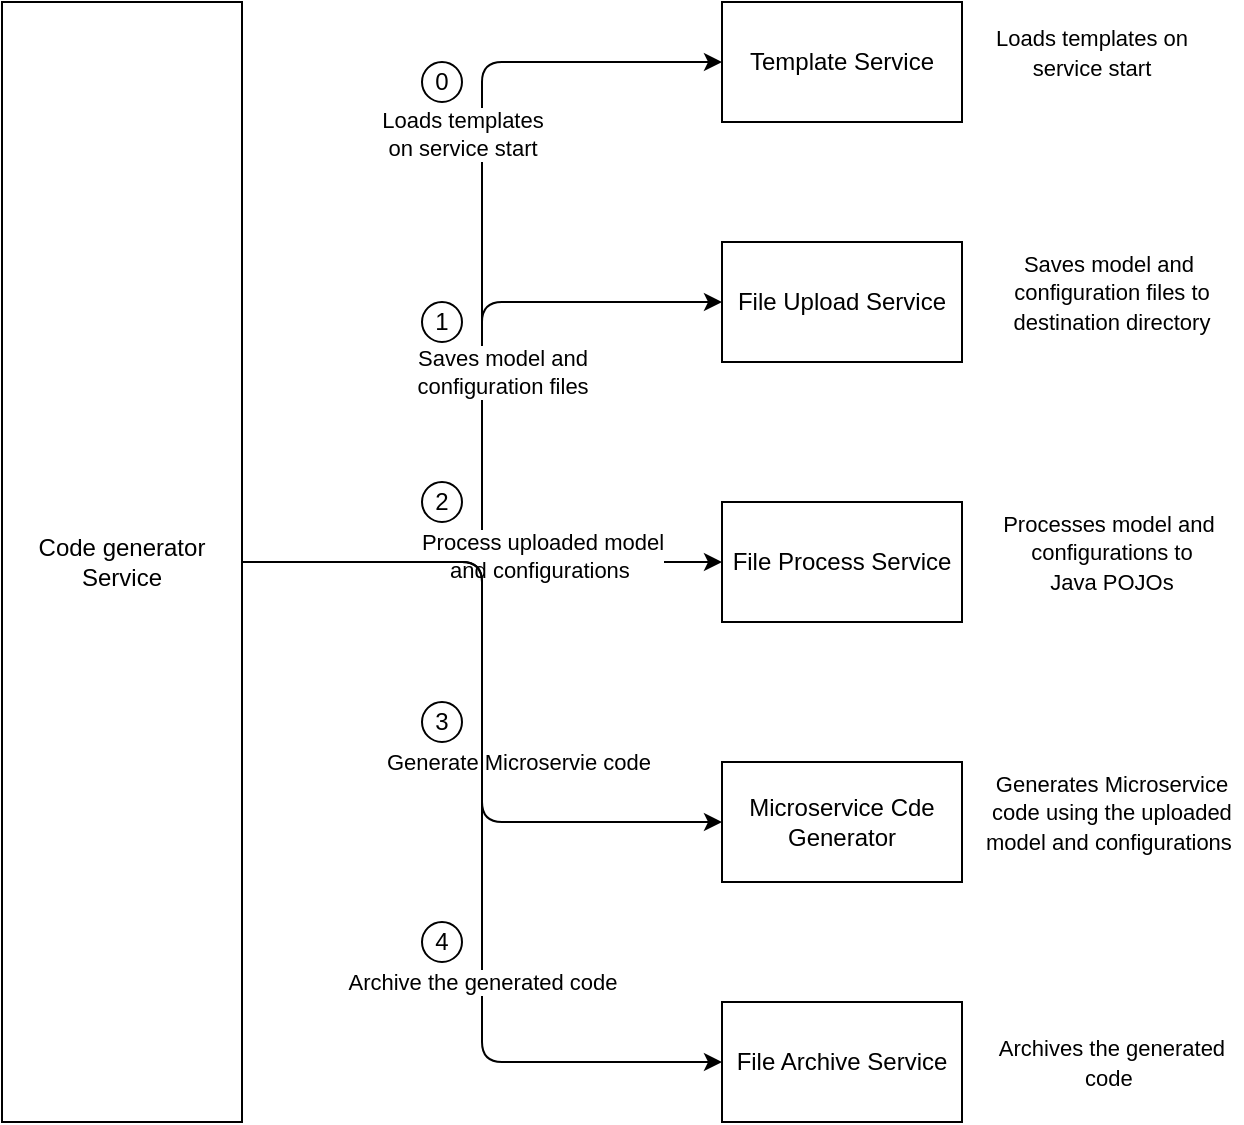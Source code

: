 <mxfile version="13.9.5" type="device" pages="3"><diagram id="E4--PiYjIB16k7kTZQWF" name="Page-1"><mxGraphModel dx="1026" dy="516" grid="1" gridSize="10" guides="1" tooltips="1" connect="1" arrows="1" fold="1" page="1" pageScale="1" pageWidth="827" pageHeight="1169" math="0" shadow="0"><root><mxCell id="0"/><mxCell id="1" parent="0"/><mxCell id="iiLcUCkGVRRyWVFfYmud-1" value="Code generator Service" style="rounded=0;whiteSpace=wrap;html=1;" parent="1" vertex="1"><mxGeometry x="160" y="40" width="120" height="560" as="geometry"/></mxCell><mxCell id="-5IwFY_YhByTWlY7TVXb-1" value="Template Service" style="rounded=0;whiteSpace=wrap;html=1;" vertex="1" parent="1"><mxGeometry x="520" y="40" width="120" height="60" as="geometry"/></mxCell><mxCell id="-5IwFY_YhByTWlY7TVXb-2" value="File Upload Service" style="rounded=0;whiteSpace=wrap;html=1;" vertex="1" parent="1"><mxGeometry x="520" y="160" width="120" height="60" as="geometry"/></mxCell><mxCell id="-5IwFY_YhByTWlY7TVXb-3" value="File Process Service" style="rounded=0;whiteSpace=wrap;html=1;" vertex="1" parent="1"><mxGeometry x="520" y="290" width="120" height="60" as="geometry"/></mxCell><mxCell id="-5IwFY_YhByTWlY7TVXb-4" value="File Archive Service" style="rounded=0;whiteSpace=wrap;html=1;" vertex="1" parent="1"><mxGeometry x="520" y="540" width="120" height="60" as="geometry"/></mxCell><mxCell id="-5IwFY_YhByTWlY7TVXb-5" value="Microservice Cde Generator" style="rounded=0;whiteSpace=wrap;html=1;" vertex="1" parent="1"><mxGeometry x="520" y="420" width="120" height="60" as="geometry"/></mxCell><mxCell id="-5IwFY_YhByTWlY7TVXb-6" value="Loads templates &lt;br&gt;on service start" style="endArrow=classic;html=1;exitX=1;exitY=0.5;exitDx=0;exitDy=0;entryX=0;entryY=0.5;entryDx=0;entryDy=0;edgeStyle=orthogonalEdgeStyle;" edge="1" parent="1" source="iiLcUCkGVRRyWVFfYmud-1" target="-5IwFY_YhByTWlY7TVXb-1"><mxGeometry x="0.366" y="10" width="50" height="50" relative="1" as="geometry"><mxPoint x="390" y="300" as="sourcePoint"/><mxPoint x="440" y="250" as="targetPoint"/><mxPoint as="offset"/></mxGeometry></mxCell><mxCell id="-5IwFY_YhByTWlY7TVXb-7" value="Saves model and &lt;br&gt;configuration files" style="endArrow=classic;html=1;exitX=1;exitY=0.5;exitDx=0;exitDy=0;entryX=0;entryY=0.5;entryDx=0;entryDy=0;edgeStyle=orthogonalEdgeStyle;" edge="1" parent="1" source="iiLcUCkGVRRyWVFfYmud-1" target="-5IwFY_YhByTWlY7TVXb-2"><mxGeometry x="0.161" y="-10" width="50" height="50" relative="1" as="geometry"><mxPoint x="290" y="290" as="sourcePoint"/><mxPoint x="490" y="80" as="targetPoint"/><mxPoint as="offset"/></mxGeometry></mxCell><mxCell id="-5IwFY_YhByTWlY7TVXb-8" value="" style="endArrow=classic;html=1;exitX=1;exitY=0.5;exitDx=0;exitDy=0;entryX=0;entryY=0.5;entryDx=0;entryDy=0;edgeStyle=orthogonalEdgeStyle;" edge="1" parent="1" source="iiLcUCkGVRRyWVFfYmud-1" target="-5IwFY_YhByTWlY7TVXb-3"><mxGeometry width="50" height="50" relative="1" as="geometry"><mxPoint x="390" y="370" as="sourcePoint"/><mxPoint x="440" y="320" as="targetPoint"/></mxGeometry></mxCell><mxCell id="-5IwFY_YhByTWlY7TVXb-9" value="Process uploaded model &lt;br&gt;and configurations&amp;nbsp;" style="edgeLabel;html=1;align=center;verticalAlign=middle;resizable=0;points=[];" vertex="1" connectable="0" parent="-5IwFY_YhByTWlY7TVXb-8"><mxGeometry x="0.25" y="3" relative="1" as="geometry"><mxPoint as="offset"/></mxGeometry></mxCell><mxCell id="-5IwFY_YhByTWlY7TVXb-10" value="" style="endArrow=classic;html=1;exitX=1;exitY=0.5;exitDx=0;exitDy=0;entryX=0;entryY=0.5;entryDx=0;entryDy=0;edgeStyle=orthogonalEdgeStyle;" edge="1" parent="1" source="iiLcUCkGVRRyWVFfYmud-1" target="-5IwFY_YhByTWlY7TVXb-5"><mxGeometry width="50" height="50" relative="1" as="geometry"><mxPoint x="390" y="370" as="sourcePoint"/><mxPoint x="440" y="320" as="targetPoint"/></mxGeometry></mxCell><mxCell id="-5IwFY_YhByTWlY7TVXb-11" value="Generate Microservie code" style="edgeLabel;html=1;align=center;verticalAlign=middle;resizable=0;points=[];" vertex="1" connectable="0" parent="-5IwFY_YhByTWlY7TVXb-10"><mxGeometry x="0.421" y="1" relative="1" as="geometry"><mxPoint x="5" y="-29" as="offset"/></mxGeometry></mxCell><mxCell id="-5IwFY_YhByTWlY7TVXb-12" value="&lt;span style=&quot;font-size: 11px ; background-color: rgb(255 , 255 , 255)&quot;&gt;Loads templates&amp;nbsp;&lt;/span&gt;&lt;span style=&quot;font-size: 11px ; background-color: rgb(255 , 255 , 255)&quot;&gt;on service start&lt;/span&gt;" style="text;html=1;strokeColor=none;fillColor=none;align=center;verticalAlign=middle;whiteSpace=wrap;rounded=0;" vertex="1" parent="1"><mxGeometry x="640" y="40" width="130" height="50" as="geometry"/></mxCell><mxCell id="-5IwFY_YhByTWlY7TVXb-13" value="&lt;span style=&quot;font-size: 11px ; background-color: rgb(255 , 255 , 255)&quot;&gt;Saves model and&amp;nbsp;&lt;/span&gt;&lt;br style=&quot;font-size: 11px&quot;&gt;&lt;span style=&quot;font-size: 11px ; background-color: rgb(255 , 255 , 255)&quot;&gt;configuration files to destination directory&lt;/span&gt;" style="text;html=1;strokeColor=none;fillColor=none;align=center;verticalAlign=middle;whiteSpace=wrap;rounded=0;" vertex="1" parent="1"><mxGeometry x="650" y="160" width="130" height="50" as="geometry"/></mxCell><mxCell id="-5IwFY_YhByTWlY7TVXb-14" value="&lt;span style=&quot;font-size: 11px ; background-color: rgb(255 , 255 , 255)&quot;&gt;Processes model and&amp;nbsp;&lt;/span&gt;&lt;br style=&quot;font-size: 11px&quot;&gt;&lt;span style=&quot;font-size: 11px ; background-color: rgb(255 , 255 , 255)&quot;&gt;configurations to&lt;/span&gt;&lt;br style=&quot;font-size: 11px&quot;&gt;&lt;span style=&quot;font-size: 11px ; background-color: rgb(255 , 255 , 255)&quot;&gt;Java POJOs&lt;/span&gt;" style="text;html=1;strokeColor=none;fillColor=none;align=center;verticalAlign=middle;whiteSpace=wrap;rounded=0;" vertex="1" parent="1"><mxGeometry x="650" y="290" width="130" height="50" as="geometry"/></mxCell><mxCell id="-5IwFY_YhByTWlY7TVXb-15" value="&lt;span style=&quot;font-size: 11px ; background-color: rgb(255 , 255 , 255)&quot;&gt;Generates Microservice code using the uploaded model and configurations&amp;nbsp;&lt;/span&gt;" style="text;html=1;strokeColor=none;fillColor=none;align=center;verticalAlign=middle;whiteSpace=wrap;rounded=0;" vertex="1" parent="1"><mxGeometry x="650" y="420" width="130" height="50" as="geometry"/></mxCell><mxCell id="-5IwFY_YhByTWlY7TVXb-16" value="&lt;span style=&quot;font-size: 11px ; background-color: rgb(255 , 255 , 255)&quot;&gt;Archives the generated code&amp;nbsp;&lt;/span&gt;" style="text;html=1;strokeColor=none;fillColor=none;align=center;verticalAlign=middle;whiteSpace=wrap;rounded=0;" vertex="1" parent="1"><mxGeometry x="650" y="545" width="130" height="50" as="geometry"/></mxCell><mxCell id="-5IwFY_YhByTWlY7TVXb-17" value="" style="endArrow=classic;html=1;exitX=1;exitY=0.5;exitDx=0;exitDy=0;entryX=0;entryY=0.5;entryDx=0;entryDy=0;edgeStyle=orthogonalEdgeStyle;" edge="1" parent="1" source="iiLcUCkGVRRyWVFfYmud-1" target="-5IwFY_YhByTWlY7TVXb-4"><mxGeometry width="50" height="50" relative="1" as="geometry"><mxPoint x="380" y="390" as="sourcePoint"/><mxPoint x="430" y="340" as="targetPoint"/></mxGeometry></mxCell><mxCell id="-5IwFY_YhByTWlY7TVXb-18" value="Archive the generated code" style="edgeLabel;html=1;align=center;verticalAlign=middle;resizable=0;points=[];" vertex="1" connectable="0" parent="-5IwFY_YhByTWlY7TVXb-17"><mxGeometry x="0.134" relative="1" as="geometry"><mxPoint y="52" as="offset"/></mxGeometry></mxCell><mxCell id="nw8vFjNt1rKLsi-GS3Ot-1" value="1" style="ellipse;whiteSpace=wrap;html=1;aspect=fixed;" vertex="1" parent="1"><mxGeometry x="370" y="190" width="20" height="20" as="geometry"/></mxCell><mxCell id="nw8vFjNt1rKLsi-GS3Ot-2" value="2" style="ellipse;whiteSpace=wrap;html=1;aspect=fixed;" vertex="1" parent="1"><mxGeometry x="370" y="280" width="20" height="20" as="geometry"/></mxCell><mxCell id="nw8vFjNt1rKLsi-GS3Ot-3" value="3" style="ellipse;whiteSpace=wrap;html=1;aspect=fixed;" vertex="1" parent="1"><mxGeometry x="370" y="390" width="20" height="20" as="geometry"/></mxCell><mxCell id="nw8vFjNt1rKLsi-GS3Ot-4" value="4" style="ellipse;whiteSpace=wrap;html=1;aspect=fixed;" vertex="1" parent="1"><mxGeometry x="370" y="500" width="20" height="20" as="geometry"/></mxCell><mxCell id="nw8vFjNt1rKLsi-GS3Ot-5" value="0" style="ellipse;whiteSpace=wrap;html=1;aspect=fixed;" vertex="1" parent="1"><mxGeometry x="370" y="70" width="20" height="20" as="geometry"/></mxCell></root></mxGraphModel></diagram><diagram id="DidHMJ2qKYOlL5yCma6M" name="POST-GenerateCode"><mxGraphModel dx="1026" dy="516" grid="1" gridSize="10" guides="1" tooltips="1" connect="1" arrows="1" fold="1" page="1" pageScale="1" pageWidth="827" pageHeight="1169" math="0" shadow="0"><root><mxCell id="z5cwP94s16EhkuL1tIc9-0"/><mxCell id="z5cwP94s16EhkuL1tIc9-1" parent="z5cwP94s16EhkuL1tIc9-0"/><mxCell id="jYwwzhrNcEcpQjinolNw-0" value="MS Generator Service" style="rounded=0;whiteSpace=wrap;html=1;" vertex="1" parent="z5cwP94s16EhkuL1tIc9-1"><mxGeometry x="37" y="240" width="763" height="60" as="geometry"/></mxCell><mxCell id="jYwwzhrNcEcpQjinolNw-7" value="1. Saves model and &lt;br&gt;configuration files" style="endArrow=classic;html=1;exitX=0.5;exitY=1;exitDx=0;exitDy=0;entryX=0.5;entryY=0;entryDx=0;entryDy=0;edgeStyle=orthogonalEdgeStyle;" edge="1" parent="z5cwP94s16EhkuL1tIc9-1" source="jYwwzhrNcEcpQjinolNw-0" target="jYwwzhrNcEcpQjinolNw-20"><mxGeometry x="0.818" width="50" height="50" relative="1" as="geometry"><mxPoint x="87" y="290" as="sourcePoint"/><mxPoint x="317" y="170" as="targetPoint"/><mxPoint as="offset"/></mxGeometry></mxCell><mxCell id="jYwwzhrNcEcpQjinolNw-10" value="" style="endArrow=classic;html=1;exitX=0.5;exitY=1;exitDx=0;exitDy=0;entryX=0.5;entryY=0;entryDx=0;entryDy=0;edgeStyle=orthogonalEdgeStyle;" edge="1" parent="z5cwP94s16EhkuL1tIc9-1" source="jYwwzhrNcEcpQjinolNw-0" target="jYwwzhrNcEcpQjinolNw-23"><mxGeometry width="50" height="50" relative="1" as="geometry"><mxPoint x="187" y="370" as="sourcePoint"/><mxPoint x="317" y="420" as="targetPoint"/></mxGeometry></mxCell><mxCell id="jYwwzhrNcEcpQjinolNw-20" value="File Upload Service" style="rounded=0;whiteSpace=wrap;html=1;" vertex="1" parent="z5cwP94s16EhkuL1tIc9-1"><mxGeometry x="37" y="500" width="120" height="60" as="geometry"/></mxCell><mxCell id="jYwwzhrNcEcpQjinolNw-21" value="File Process Service" style="rounded=0;whiteSpace=wrap;html=1;" vertex="1" parent="z5cwP94s16EhkuL1tIc9-1"><mxGeometry x="237" y="500" width="120" height="60" as="geometry"/></mxCell><mxCell id="jYwwzhrNcEcpQjinolNw-22" value="File Archive Service" style="rounded=0;whiteSpace=wrap;html=1;" vertex="1" parent="z5cwP94s16EhkuL1tIc9-1"><mxGeometry x="667" y="500" width="120" height="60" as="geometry"/></mxCell><mxCell id="jYwwzhrNcEcpQjinolNw-23" value="Microservice Cde Generator" style="rounded=0;whiteSpace=wrap;html=1;" vertex="1" parent="z5cwP94s16EhkuL1tIc9-1"><mxGeometry x="467" y="500" width="120" height="60" as="geometry"/></mxCell><mxCell id="jYwwzhrNcEcpQjinolNw-25" value="3. Generate Microservie code" style="edgeLabel;html=1;align=center;verticalAlign=middle;resizable=0;points=[];" vertex="1" connectable="0" parent="z5cwP94s16EhkuL1tIc9-1"><mxGeometry x="517" y="460" as="geometry"/></mxCell><mxCell id="jYwwzhrNcEcpQjinolNw-27" value="&lt;span style=&quot;font-size: 11px ; background-color: rgb(255 , 255 , 255)&quot;&gt;Saves model and&amp;nbsp;&lt;/span&gt;&lt;br style=&quot;font-size: 11px&quot;&gt;&lt;span style=&quot;font-size: 11px ; background-color: rgb(255 , 255 , 255)&quot;&gt;configuration files to destination directory&lt;/span&gt;" style="text;html=1;strokeColor=none;fillColor=none;align=center;verticalAlign=middle;whiteSpace=wrap;rounded=0;" vertex="1" parent="z5cwP94s16EhkuL1tIc9-1"><mxGeometry x="27" y="570" width="130" height="50" as="geometry"/></mxCell><mxCell id="jYwwzhrNcEcpQjinolNw-28" value="&lt;span style=&quot;font-size: 11px ; background-color: rgb(255 , 255 , 255)&quot;&gt;Processes model and&amp;nbsp;&lt;/span&gt;&lt;br style=&quot;font-size: 11px&quot;&gt;&lt;span style=&quot;font-size: 11px ; background-color: rgb(255 , 255 , 255)&quot;&gt;configurations to&lt;/span&gt;&lt;br style=&quot;font-size: 11px&quot;&gt;&lt;span style=&quot;font-size: 11px ; background-color: rgb(255 , 255 , 255)&quot;&gt;Java POJOs&lt;/span&gt;" style="text;html=1;strokeColor=none;fillColor=none;align=center;verticalAlign=middle;whiteSpace=wrap;rounded=0;" vertex="1" parent="z5cwP94s16EhkuL1tIc9-1"><mxGeometry x="237" y="570" width="130" height="50" as="geometry"/></mxCell><mxCell id="jYwwzhrNcEcpQjinolNw-29" value="&lt;span style=&quot;font-size: 11px ; background-color: rgb(255 , 255 , 255)&quot;&gt;Generates Microservice code using the uploaded model and configurations&amp;nbsp;&lt;/span&gt;" style="text;html=1;strokeColor=none;fillColor=none;align=center;verticalAlign=middle;whiteSpace=wrap;rounded=0;" vertex="1" parent="z5cwP94s16EhkuL1tIc9-1"><mxGeometry x="462" y="580" width="130" height="50" as="geometry"/></mxCell><mxCell id="jYwwzhrNcEcpQjinolNw-30" value="&lt;span style=&quot;font-size: 11px ; background-color: rgb(255 , 255 , 255)&quot;&gt;Archives the generated code&amp;nbsp;&lt;/span&gt;" style="text;html=1;strokeColor=none;fillColor=none;align=center;verticalAlign=middle;whiteSpace=wrap;rounded=0;" vertex="1" parent="z5cwP94s16EhkuL1tIc9-1"><mxGeometry x="667" y="570" width="130" height="50" as="geometry"/></mxCell><mxCell id="jYwwzhrNcEcpQjinolNw-32" value="" style="endArrow=classic;html=1;exitX=0.5;exitY=1;exitDx=0;exitDy=0;entryX=0.5;entryY=0;entryDx=0;entryDy=0;edgeStyle=orthogonalEdgeStyle;" edge="1" parent="z5cwP94s16EhkuL1tIc9-1" source="jYwwzhrNcEcpQjinolNw-0" target="jYwwzhrNcEcpQjinolNw-22"><mxGeometry width="50" height="50" relative="1" as="geometry"><mxPoint x="187" y="610" as="sourcePoint"/><mxPoint x="237" y="560" as="targetPoint"/></mxGeometry></mxCell><mxCell id="D9072sCiKngfVYs-aplt-0" value="4. Archive the generated code" style="edgeLabel;html=1;align=center;verticalAlign=middle;resizable=0;points=[];" vertex="1" connectable="0" parent="jYwwzhrNcEcpQjinolNw-32"><mxGeometry x="0.39" y="2" relative="1" as="geometry"><mxPoint x="51" y="62" as="offset"/></mxGeometry></mxCell><mxCell id="jYwwzhrNcEcpQjinolNw-33" value="" style="endArrow=classic;html=1;exitX=0.5;exitY=1;exitDx=0;exitDy=0;entryX=0.5;entryY=0;entryDx=0;entryDy=0;edgeStyle=orthogonalEdgeStyle;" edge="1" parent="z5cwP94s16EhkuL1tIc9-1" source="jYwwzhrNcEcpQjinolNw-0" target="jYwwzhrNcEcpQjinolNw-21"><mxGeometry width="50" height="50" relative="1" as="geometry"><mxPoint x="187" y="510" as="sourcePoint"/><mxPoint x="237" y="460" as="targetPoint"/></mxGeometry></mxCell><mxCell id="7XDnDJgqA3CgAMAzSzw1-0" value="2. Process uploaded model&amp;nbsp;&lt;br&gt;and configurations&amp;nbsp;" style="edgeLabel;html=1;align=center;verticalAlign=middle;resizable=0;points=[];" vertex="1" connectable="0" parent="jYwwzhrNcEcpQjinolNw-33"><mxGeometry x="-0.064" y="4" relative="1" as="geometry"><mxPoint x="-82" y="56" as="offset"/></mxGeometry></mxCell><mxCell id="09WhUDcSj-jJHDpcJZg8-16" value="Controller" style="rounded=0;whiteSpace=wrap;html=1;" vertex="1" parent="z5cwP94s16EhkuL1tIc9-1"><mxGeometry x="37" y="120" width="763" height="60" as="geometry"/></mxCell><mxCell id="09WhUDcSj-jJHDpcJZg8-17" value="" style="endArrow=classic;html=1;exitX=0.5;exitY=1;exitDx=0;exitDy=0;" edge="1" parent="z5cwP94s16EhkuL1tIc9-1" source="09WhUDcSj-jJHDpcJZg8-16" target="jYwwzhrNcEcpQjinolNw-0"><mxGeometry width="50" height="50" relative="1" as="geometry"><mxPoint x="410" y="370" as="sourcePoint"/><mxPoint x="460" y="320" as="targetPoint"/></mxGeometry></mxCell></root></mxGraphModel></diagram><diagram id="W8EUV0vywlKmcZY07zW6" name="GET-ListAndDownloadArchive"><mxGraphModel dx="1026" dy="516" grid="1" gridSize="10" guides="1" tooltips="1" connect="1" arrows="1" fold="1" page="1" pageScale="1" pageWidth="827" pageHeight="1169" math="0" shadow="0"><root><mxCell id="cdvkzXSxB-h7BNbN9bhS-0"/><mxCell id="cdvkzXSxB-h7BNbN9bhS-1" parent="cdvkzXSxB-h7BNbN9bhS-0"/><mxCell id="s5n1llcvB_wXxjjGvdPC-0" value="MS Generator Service" style="rounded=0;whiteSpace=wrap;html=1;" vertex="1" parent="cdvkzXSxB-h7BNbN9bhS-1"><mxGeometry x="37" y="280" width="563" height="60" as="geometry"/></mxCell><mxCell id="Ovu1cLXD7Wv6Fu1FQ-KY-0" value="Controller" style="rounded=0;whiteSpace=wrap;html=1;" vertex="1" parent="cdvkzXSxB-h7BNbN9bhS-1"><mxGeometry x="37" y="120" width="563" height="60" as="geometry"/></mxCell><mxCell id="Ovu1cLXD7Wv6Fu1FQ-KY-1" value="List archived files" style="endArrow=classic;html=1;exitX=0.25;exitY=1;exitDx=0;exitDy=0;entryX=0.25;entryY=0;entryDx=0;entryDy=0;" edge="1" parent="cdvkzXSxB-h7BNbN9bhS-1" source="Ovu1cLXD7Wv6Fu1FQ-KY-0" target="s5n1llcvB_wXxjjGvdPC-0"><mxGeometry width="50" height="50" relative="1" as="geometry"><mxPoint x="390" y="350" as="sourcePoint"/><mxPoint x="440" y="300" as="targetPoint"/></mxGeometry></mxCell><mxCell id="Ovu1cLXD7Wv6Fu1FQ-KY-4" value="Download archived file" style="endArrow=classic;html=1;exitX=0.5;exitY=1;exitDx=0;exitDy=0;" edge="1" parent="cdvkzXSxB-h7BNbN9bhS-1" source="Ovu1cLXD7Wv6Fu1FQ-KY-3"><mxGeometry width="50" height="50" relative="1" as="geometry"><mxPoint x="228.5" y="110" as="sourcePoint"/><mxPoint x="621.5" y="160" as="targetPoint"/></mxGeometry></mxCell><mxCell id="Ovu1cLXD7Wv6Fu1FQ-KY-5" value="Download an archived file" style="endArrow=classic;html=1;exitX=0.75;exitY=1;exitDx=0;exitDy=0;entryX=0.75;entryY=0;entryDx=0;entryDy=0;" edge="1" parent="cdvkzXSxB-h7BNbN9bhS-1" source="Ovu1cLXD7Wv6Fu1FQ-KY-0" target="s5n1llcvB_wXxjjGvdPC-0"><mxGeometry width="50" height="50" relative="1" as="geometry"><mxPoint x="631.5" y="190" as="sourcePoint"/><mxPoint x="631.5" y="250" as="targetPoint"/></mxGeometry></mxCell></root></mxGraphModel></diagram></mxfile>